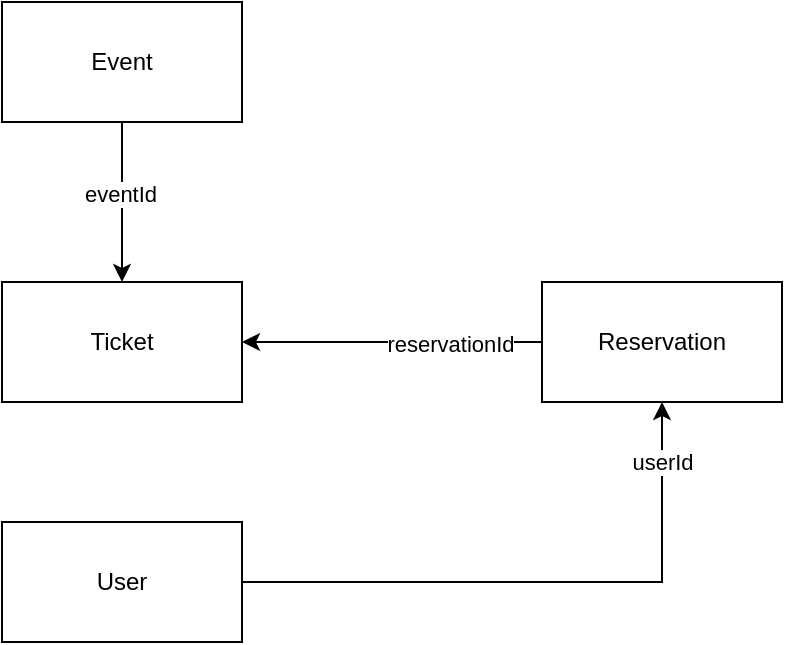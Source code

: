 <mxfile version="16.5.1" type="device" pages="3"><diagram id="FC-KLdRUWkXhQdNNcigP" name="ERD"><mxGraphModel dx="946" dy="598" grid="1" gridSize="10" guides="1" tooltips="1" connect="1" arrows="1" fold="1" page="1" pageScale="1" pageWidth="850" pageHeight="1100" math="0" shadow="0"><root><mxCell id="0"/><mxCell id="1" parent="0"/><mxCell id="YNX5DdMX9U_4o2D10RZs-18" value="userId" style="edgeStyle=orthogonalEdgeStyle;rounded=0;orthogonalLoop=1;jettySize=auto;html=1;" parent="1" source="YNX5DdMX9U_4o2D10RZs-1" target="YNX5DdMX9U_4o2D10RZs-3" edge="1"><mxGeometry x="0.8" relative="1" as="geometry"><mxPoint as="offset"/></mxGeometry></mxCell><mxCell id="YNX5DdMX9U_4o2D10RZs-1" value="User" style="rounded=0;whiteSpace=wrap;html=1;" parent="1" vertex="1"><mxGeometry x="260" y="460" width="120" height="60" as="geometry"/></mxCell><mxCell id="YNX5DdMX9U_4o2D10RZs-16" style="edgeStyle=orthogonalEdgeStyle;rounded=0;orthogonalLoop=1;jettySize=auto;html=1;" parent="1" source="YNX5DdMX9U_4o2D10RZs-3" target="YNX5DdMX9U_4o2D10RZs-5" edge="1"><mxGeometry relative="1" as="geometry"/></mxCell><mxCell id="YNX5DdMX9U_4o2D10RZs-17" value="reservationId" style="edgeLabel;html=1;align=center;verticalAlign=middle;resizable=0;points=[];" parent="YNX5DdMX9U_4o2D10RZs-16" vertex="1" connectable="0"><mxGeometry x="-0.389" y="1" relative="1" as="geometry"><mxPoint as="offset"/></mxGeometry></mxCell><mxCell id="YNX5DdMX9U_4o2D10RZs-3" value="Reservation" style="rounded=0;whiteSpace=wrap;html=1;" parent="1" vertex="1"><mxGeometry x="530" y="340" width="120" height="60" as="geometry"/></mxCell><mxCell id="YNX5DdMX9U_4o2D10RZs-13" style="edgeStyle=orthogonalEdgeStyle;rounded=0;orthogonalLoop=1;jettySize=auto;html=1;" parent="1" source="YNX5DdMX9U_4o2D10RZs-4" target="YNX5DdMX9U_4o2D10RZs-5" edge="1"><mxGeometry relative="1" as="geometry"><Array as="points"><mxPoint x="320" y="300"/><mxPoint x="320" y="300"/></Array></mxGeometry></mxCell><mxCell id="YNX5DdMX9U_4o2D10RZs-14" value="eventId" style="edgeLabel;html=1;align=center;verticalAlign=middle;resizable=0;points=[];" parent="YNX5DdMX9U_4o2D10RZs-13" vertex="1" connectable="0"><mxGeometry x="-0.115" y="-1" relative="1" as="geometry"><mxPoint as="offset"/></mxGeometry></mxCell><mxCell id="YNX5DdMX9U_4o2D10RZs-4" value="Event" style="rounded=0;whiteSpace=wrap;html=1;" parent="1" vertex="1"><mxGeometry x="260" y="200" width="120" height="60" as="geometry"/></mxCell><mxCell id="YNX5DdMX9U_4o2D10RZs-5" value="Ticket" style="rounded=0;whiteSpace=wrap;html=1;" parent="1" vertex="1"><mxGeometry x="260" y="340" width="120" height="60" as="geometry"/></mxCell></root></mxGraphModel></diagram><diagram id="nGmM663fhafb_E1OOct_" name="Adding a new event"><mxGraphModel dx="946" dy="598" grid="1" gridSize="10" guides="1" tooltips="1" connect="1" arrows="1" fold="1" page="1" pageScale="1" pageWidth="850" pageHeight="1100" math="0" shadow="0"><root><mxCell id="nRp4nOWrfD362Xydnikr-0"/><mxCell id="nRp4nOWrfD362Xydnikr-1" parent="nRp4nOWrfD362Xydnikr-0"/><mxCell id="nRp4nOWrfD362Xydnikr-2" value="" style="verticalLabelPosition=bottom;verticalAlign=top;html=1;shadow=0;dashed=0;strokeWidth=1;shape=mxgraph.android.phone2;strokeColor=#c0c0c0;" parent="nRp4nOWrfD362Xydnikr-1" vertex="1"><mxGeometry x="40" y="40" width="210" height="390" as="geometry"/></mxCell><mxCell id="nRp4nOWrfD362Xydnikr-3" value="Add new event" style="rounded=0;whiteSpace=wrap;html=1;" parent="nRp4nOWrfD362Xydnikr-1" vertex="1"><mxGeometry x="95" y="90" width="100" height="30" as="geometry"/></mxCell><mxCell id="nRp4nOWrfD362Xydnikr-4" value="Name&lt;br&gt;" style="text;html=1;strokeColor=none;fillColor=none;align=center;verticalAlign=middle;whiteSpace=wrap;rounded=0;" parent="nRp4nOWrfD362Xydnikr-1" vertex="1"><mxGeometry x="60" y="160" width="60" height="30" as="geometry"/></mxCell><mxCell id="nRp4nOWrfD362Xydnikr-5" value="Date" style="text;html=1;strokeColor=none;fillColor=none;align=center;verticalAlign=middle;whiteSpace=wrap;rounded=0;" parent="nRp4nOWrfD362Xydnikr-1" vertex="1"><mxGeometry x="60" y="200" width="60" height="30" as="geometry"/></mxCell><mxCell id="nRp4nOWrfD362Xydnikr-6" value="Venue" style="text;html=1;strokeColor=none;fillColor=none;align=center;verticalAlign=middle;whiteSpace=wrap;rounded=0;" parent="nRp4nOWrfD362Xydnikr-1" vertex="1"><mxGeometry x="60" y="240" width="60" height="30" as="geometry"/></mxCell><mxCell id="DO88hCf--tBN3DqcxBGB-0" value="Description" style="text;html=1;strokeColor=none;fillColor=none;align=center;verticalAlign=middle;whiteSpace=wrap;rounded=0;" parent="nRp4nOWrfD362Xydnikr-1" vertex="1"><mxGeometry x="60" y="280" width="60" height="30" as="geometry"/></mxCell><mxCell id="DO88hCf--tBN3DqcxBGB-1" value="" style="rounded=0;whiteSpace=wrap;html=1;" parent="nRp4nOWrfD362Xydnikr-1" vertex="1"><mxGeometry x="130" y="165" width="100" height="20" as="geometry"/></mxCell><mxCell id="DO88hCf--tBN3DqcxBGB-2" value="" style="rounded=0;whiteSpace=wrap;html=1;" parent="nRp4nOWrfD362Xydnikr-1" vertex="1"><mxGeometry x="130" y="205" width="100" height="20" as="geometry"/></mxCell><mxCell id="DO88hCf--tBN3DqcxBGB-3" value="" style="rounded=0;whiteSpace=wrap;html=1;" parent="nRp4nOWrfD362Xydnikr-1" vertex="1"><mxGeometry x="130" y="245" width="100" height="20" as="geometry"/></mxCell><mxCell id="DO88hCf--tBN3DqcxBGB-4" value="" style="rounded=0;whiteSpace=wrap;html=1;" parent="nRp4nOWrfD362Xydnikr-1" vertex="1"><mxGeometry x="130" y="285" width="100" height="20" as="geometry"/></mxCell><mxCell id="DO88hCf--tBN3DqcxBGB-5" value="Cancel" style="rounded=1;whiteSpace=wrap;html=1;" parent="nRp4nOWrfD362Xydnikr-1" vertex="1"><mxGeometry x="60" y="340" width="80" height="30" as="geometry"/></mxCell><mxCell id="DO88hCf--tBN3DqcxBGB-6" value="Next" style="rounded=1;whiteSpace=wrap;html=1;" parent="nRp4nOWrfD362Xydnikr-1" vertex="1"><mxGeometry x="150" y="340" width="80" height="30" as="geometry"/></mxCell><mxCell id="DO88hCf--tBN3DqcxBGB-7" value="" style="verticalLabelPosition=bottom;verticalAlign=top;html=1;shadow=0;dashed=0;strokeWidth=1;shape=mxgraph.android.phone2;strokeColor=#c0c0c0;" parent="nRp4nOWrfD362Xydnikr-1" vertex="1"><mxGeometry x="370" y="40" width="210" height="390" as="geometry"/></mxCell><mxCell id="DO88hCf--tBN3DqcxBGB-19" value="" style="shape=flexArrow;endArrow=classic;html=1;rounded=0;" parent="nRp4nOWrfD362Xydnikr-1" edge="1"><mxGeometry width="50" height="50" relative="1" as="geometry"><mxPoint x="260" y="240" as="sourcePoint"/><mxPoint x="350" y="240" as="targetPoint"/></mxGeometry></mxCell><mxCell id="LUlFfOwsXDapPR1d4Wnr-2" value="Add Image" style="rounded=1;fillColor=#0057D8;align=center;strokeColor=none;html=1;fontColor=#ffffff;fontSize=12;sketch=0;" vertex="1" parent="nRp4nOWrfD362Xydnikr-1"><mxGeometry x="467" y="240" width="86" height="33" as="geometry"/></mxCell><mxCell id="LUlFfOwsXDapPR1d4Wnr-3" value="" style="html=1;shadow=0;dashed=0;shape=mxgraph.atlassian.checkbox;fillColor=#008465;strokeColor=none;html=1;sketch=0;" vertex="1" parent="nRp4nOWrfD362Xydnikr-1"><mxGeometry x="413" y="249.5" width="14" height="14" as="geometry"/></mxCell><mxCell id="LUlFfOwsXDapPR1d4Wnr-4" value="Cancel" style="rounded=1;whiteSpace=wrap;html=1;" vertex="1" parent="nRp4nOWrfD362Xydnikr-1"><mxGeometry x="392" y="340" width="80" height="30" as="geometry"/></mxCell><mxCell id="LUlFfOwsXDapPR1d4Wnr-5" value="Submit" style="rounded=1;whiteSpace=wrap;html=1;" vertex="1" parent="nRp4nOWrfD362Xydnikr-1"><mxGeometry x="482" y="340" width="80" height="30" as="geometry"/></mxCell><mxCell id="LUlFfOwsXDapPR1d4Wnr-6" value="Quantity" style="text;html=1;strokeColor=none;fillColor=none;align=center;verticalAlign=middle;whiteSpace=wrap;rounded=0;" vertex="1" parent="nRp4nOWrfD362Xydnikr-1"><mxGeometry x="387" y="155" width="60" height="30" as="geometry"/></mxCell><mxCell id="LUlFfOwsXDapPR1d4Wnr-7" value="Ticket&lt;br&gt;Price" style="text;html=1;strokeColor=none;fillColor=none;align=center;verticalAlign=middle;whiteSpace=wrap;rounded=0;" vertex="1" parent="nRp4nOWrfD362Xydnikr-1"><mxGeometry x="387" y="195" width="60" height="30" as="geometry"/></mxCell><mxCell id="LUlFfOwsXDapPR1d4Wnr-8" value="" style="rounded=0;whiteSpace=wrap;html=1;" vertex="1" parent="nRp4nOWrfD362Xydnikr-1"><mxGeometry x="460" y="160" width="100" height="20" as="geometry"/></mxCell><mxCell id="LUlFfOwsXDapPR1d4Wnr-9" value="" style="rounded=0;whiteSpace=wrap;html=1;" vertex="1" parent="nRp4nOWrfD362Xydnikr-1"><mxGeometry x="460" y="200" width="100" height="20" as="geometry"/></mxCell><mxCell id="LUlFfOwsXDapPR1d4Wnr-10" value="Add new event" style="rounded=0;whiteSpace=wrap;html=1;" vertex="1" parent="nRp4nOWrfD362Xydnikr-1"><mxGeometry x="427" y="90" width="100" height="30" as="geometry"/></mxCell></root></mxGraphModel></diagram><diagram id="e2MBPY_I4Xb75KSdgt31" name="Create new reservation"><mxGraphModel dx="860" dy="544" grid="1" gridSize="10" guides="1" tooltips="1" connect="1" arrows="1" fold="1" page="1" pageScale="1" pageWidth="850" pageHeight="1100" math="0" shadow="0"><root><mxCell id="zpVHHuPN5Zk_tqoGl3JF-0"/><mxCell id="zpVHHuPN5Zk_tqoGl3JF-1" parent="zpVHHuPN5Zk_tqoGl3JF-0"/><mxCell id="Y0wpsI0siHFNbMgzpOux-0" value="" style="verticalLabelPosition=bottom;verticalAlign=top;html=1;shadow=0;dashed=0;strokeWidth=1;shape=mxgraph.android.phone2;strokeColor=#c0c0c0;" parent="zpVHHuPN5Zk_tqoGl3JF-1" vertex="1"><mxGeometry x="70" y="20" width="210" height="390" as="geometry"/></mxCell><mxCell id="Y0wpsI0siHFNbMgzpOux-1" value="Reservation" style="rounded=0;whiteSpace=wrap;html=1;" parent="zpVHHuPN5Zk_tqoGl3JF-1" vertex="1"><mxGeometry x="125" y="70" width="100" height="30" as="geometry"/></mxCell><mxCell id="Y0wpsI0siHFNbMgzpOux-10" value="Cancel" style="rounded=1;whiteSpace=wrap;html=1;" parent="zpVHHuPN5Zk_tqoGl3JF-1" vertex="1"><mxGeometry x="90" y="320" width="80" height="30" as="geometry"/></mxCell><mxCell id="Y0wpsI0siHFNbMgzpOux-11" value="Next" style="rounded=1;whiteSpace=wrap;html=1;" parent="zpVHHuPN5Zk_tqoGl3JF-1" vertex="1"><mxGeometry x="180" y="320" width="80" height="30" as="geometry"/></mxCell><mxCell id="Y0wpsI0siHFNbMgzpOux-12" value="" style="shape=flexArrow;endArrow=classic;html=1;rounded=0;" parent="zpVHHuPN5Zk_tqoGl3JF-1" edge="1"><mxGeometry width="50" height="50" relative="1" as="geometry"><mxPoint x="290" y="220" as="sourcePoint"/><mxPoint x="380" y="220" as="targetPoint"/></mxGeometry></mxCell><mxCell id="Y0wpsI0siHFNbMgzpOux-13" value="&lt;blockquote style=&quot;margin: 0 0 0 40px ; border: none ; padding: 0px&quot;&gt;&lt;/blockquote&gt;&lt;font style=&quot;font-size: 12px&quot;&gt;&lt;span&gt;Event Name: Coachella&lt;/span&gt;&lt;br&gt;&lt;/font&gt;&lt;blockquote style=&quot;margin: 0px 0px 0px 40px ; border: none ; padding: 0px&quot;&gt;&lt;/blockquote&gt;&lt;font style=&quot;font-size: 12px&quot;&gt;&lt;span&gt;Date: 15-04-2022&lt;/span&gt;&lt;br&gt;&lt;/font&gt;&lt;blockquote style=&quot;margin: 0px 0px 0px 40px ; border: none ; padding: 0px&quot;&gt;&lt;/blockquote&gt;&lt;font style=&quot;font-size: 12px&quot;&gt;&lt;span&gt;Price range: 19.99$ to 39.99&lt;/span&gt;&lt;br&gt;Venue: Indio, California (U.S.)&lt;/font&gt;" style="rounded=1;whiteSpace=wrap;html=1;align=left;perimeterSpacing=0;labelPadding=2;movableLabel=1;fillColor=#D9D9D9;" parent="zpVHHuPN5Zk_tqoGl3JF-1" vertex="1"><mxGeometry x="90" y="120" width="170" height="70" as="geometry"/></mxCell><mxCell id="Y0wpsI0siHFNbMgzpOux-14" value="Event Name: Tomorrow Land&lt;br&gt;Date: 15-04-2022&lt;br&gt;Price range: 19.99$ to 39.99&lt;br&gt;Venue: Indio, California (U.S.)" style="rounded=1;whiteSpace=wrap;html=1;align=left;" parent="zpVHHuPN5Zk_tqoGl3JF-1" vertex="1"><mxGeometry x="90" y="200" width="170" height="70" as="geometry"/></mxCell><mxCell id="Y0wpsI0siHFNbMgzpOux-15" value="" style="verticalLabelPosition=bottom;verticalAlign=top;html=1;shadow=0;dashed=0;strokeWidth=1;shape=mxgraph.android.phone2;strokeColor=#c0c0c0;" parent="zpVHHuPN5Zk_tqoGl3JF-1" vertex="1"><mxGeometry x="400" y="20" width="210" height="390" as="geometry"/></mxCell><mxCell id="Y0wpsI0siHFNbMgzpOux-16" value="Reservation" style="rounded=0;whiteSpace=wrap;html=1;" parent="zpVHHuPN5Zk_tqoGl3JF-1" vertex="1"><mxGeometry x="455" y="70" width="100" height="30" as="geometry"/></mxCell><mxCell id="Y0wpsI0siHFNbMgzpOux-17" value="Cancel" style="rounded=1;whiteSpace=wrap;html=1;" parent="zpVHHuPN5Zk_tqoGl3JF-1" vertex="1"><mxGeometry x="420" y="320" width="80" height="30" as="geometry"/></mxCell><mxCell id="Y0wpsI0siHFNbMgzpOux-18" value="Next" style="rounded=1;whiteSpace=wrap;html=1;" parent="zpVHHuPN5Zk_tqoGl3JF-1" vertex="1"><mxGeometry x="510" y="320" width="80" height="30" as="geometry"/></mxCell><mxCell id="Y0wpsI0siHFNbMgzpOux-21" value="1" style="rounded=0;whiteSpace=wrap;html=1;fillColor=#dae8fc;strokeColor=#6c8ebf;" parent="zpVHHuPN5Zk_tqoGl3JF-1" vertex="1"><mxGeometry x="420" y="120" width="20" height="20" as="geometry"/></mxCell><mxCell id="Y0wpsI0siHFNbMgzpOux-22" value="2" style="rounded=0;whiteSpace=wrap;html=1;fillColor=#dae8fc;strokeColor=#6c8ebf;" parent="zpVHHuPN5Zk_tqoGl3JF-1" vertex="1"><mxGeometry x="450" y="120" width="20" height="20" as="geometry"/></mxCell><mxCell id="Y0wpsI0siHFNbMgzpOux-23" value="3" style="rounded=0;whiteSpace=wrap;html=1;fillColor=#dae8fc;strokeColor=#6c8ebf;" parent="zpVHHuPN5Zk_tqoGl3JF-1" vertex="1"><mxGeometry x="480" y="120" width="20" height="20" as="geometry"/></mxCell><mxCell id="Y0wpsI0siHFNbMgzpOux-24" value="4" style="rounded=0;whiteSpace=wrap;html=1;fillColor=#dae8fc;strokeColor=#6c8ebf;" parent="zpVHHuPN5Zk_tqoGl3JF-1" vertex="1"><mxGeometry x="510" y="120" width="20" height="20" as="geometry"/></mxCell><mxCell id="Y0wpsI0siHFNbMgzpOux-25" value="5" style="rounded=0;whiteSpace=wrap;html=1;fillColor=#dae8fc;strokeColor=#6c8ebf;" parent="zpVHHuPN5Zk_tqoGl3JF-1" vertex="1"><mxGeometry x="540" y="120" width="20" height="20" as="geometry"/></mxCell><mxCell id="Y0wpsI0siHFNbMgzpOux-26" value="6" style="rounded=0;whiteSpace=wrap;html=1;fillColor=#dae8fc;strokeColor=#6c8ebf;" parent="zpVHHuPN5Zk_tqoGl3JF-1" vertex="1"><mxGeometry x="570" y="120" width="20" height="20" as="geometry"/></mxCell><mxCell id="Y0wpsI0siHFNbMgzpOux-27" value="7" style="rounded=0;whiteSpace=wrap;html=1;fillColor=#dae8fc;strokeColor=#6c8ebf;" parent="zpVHHuPN5Zk_tqoGl3JF-1" vertex="1"><mxGeometry x="420" y="150" width="20" height="20" as="geometry"/></mxCell><mxCell id="Y0wpsI0siHFNbMgzpOux-28" value="8" style="rounded=0;whiteSpace=wrap;html=1;fillColor=#dae8fc;strokeColor=#6c8ebf;" parent="zpVHHuPN5Zk_tqoGl3JF-1" vertex="1"><mxGeometry x="450" y="150" width="20" height="20" as="geometry"/></mxCell><mxCell id="Y0wpsI0siHFNbMgzpOux-29" value="9" style="rounded=0;whiteSpace=wrap;html=1;fillColor=#dae8fc;strokeColor=#6c8ebf;" parent="zpVHHuPN5Zk_tqoGl3JF-1" vertex="1"><mxGeometry x="480" y="150" width="20" height="20" as="geometry"/></mxCell><mxCell id="Y0wpsI0siHFNbMgzpOux-30" value="10" style="rounded=0;whiteSpace=wrap;html=1;fillColor=#dae8fc;strokeColor=#6c8ebf;" parent="zpVHHuPN5Zk_tqoGl3JF-1" vertex="1"><mxGeometry x="510" y="150" width="20" height="20" as="geometry"/></mxCell><mxCell id="Y0wpsI0siHFNbMgzpOux-31" value="11" style="rounded=0;whiteSpace=wrap;html=1;fillColor=#dae8fc;strokeColor=#6c8ebf;" parent="zpVHHuPN5Zk_tqoGl3JF-1" vertex="1"><mxGeometry x="540" y="150" width="20" height="20" as="geometry"/></mxCell><mxCell id="Y0wpsI0siHFNbMgzpOux-32" value="12" style="rounded=0;whiteSpace=wrap;html=1;fillColor=#dae8fc;strokeColor=#6c8ebf;" parent="zpVHHuPN5Zk_tqoGl3JF-1" vertex="1"><mxGeometry x="570" y="150" width="20" height="20" as="geometry"/></mxCell><mxCell id="Y0wpsI0siHFNbMgzpOux-108" value="" style="shape=flexArrow;endArrow=classic;html=1;rounded=0;" parent="zpVHHuPN5Zk_tqoGl3JF-1" edge="1"><mxGeometry width="50" height="50" relative="1" as="geometry"><mxPoint x="504.52" y="430" as="sourcePoint"/><mxPoint x="504.52" y="500" as="targetPoint"/></mxGeometry></mxCell><mxCell id="Y0wpsI0siHFNbMgzpOux-109" value="" style="verticalLabelPosition=bottom;verticalAlign=top;html=1;shadow=0;dashed=0;strokeWidth=1;shape=mxgraph.android.phone2;strokeColor=#c0c0c0;" parent="zpVHHuPN5Zk_tqoGl3JF-1" vertex="1"><mxGeometry x="400" y="520" width="210" height="390" as="geometry"/></mxCell><mxCell id="Y0wpsI0siHFNbMgzpOux-110" value="Reservation" style="rounded=0;whiteSpace=wrap;html=1;" parent="zpVHHuPN5Zk_tqoGl3JF-1" vertex="1"><mxGeometry x="455" y="570" width="100" height="30" as="geometry"/></mxCell><mxCell id="2dUwLNoX416QU-aldYkx-0" value="13" style="rounded=0;whiteSpace=wrap;html=1;fillColor=#dae8fc;strokeColor=#6c8ebf;" vertex="1" parent="zpVHHuPN5Zk_tqoGl3JF-1"><mxGeometry x="420" y="180" width="20" height="20" as="geometry"/></mxCell><mxCell id="2dUwLNoX416QU-aldYkx-1" value="14" style="rounded=0;whiteSpace=wrap;html=1;fillColor=#dae8fc;strokeColor=#6c8ebf;" vertex="1" parent="zpVHHuPN5Zk_tqoGl3JF-1"><mxGeometry x="450" y="180" width="20" height="20" as="geometry"/></mxCell><mxCell id="2dUwLNoX416QU-aldYkx-2" value="15" style="rounded=0;whiteSpace=wrap;html=1;fillColor=#dae8fc;strokeColor=#6c8ebf;" vertex="1" parent="zpVHHuPN5Zk_tqoGl3JF-1"><mxGeometry x="480" y="180" width="20" height="20" as="geometry"/></mxCell><mxCell id="2dUwLNoX416QU-aldYkx-3" value="16" style="rounded=0;whiteSpace=wrap;html=1;fillColor=#dae8fc;strokeColor=#6c8ebf;" vertex="1" parent="zpVHHuPN5Zk_tqoGl3JF-1"><mxGeometry x="510" y="180" width="20" height="20" as="geometry"/></mxCell><mxCell id="2dUwLNoX416QU-aldYkx-4" value="17" style="rounded=0;whiteSpace=wrap;html=1;fillColor=#dae8fc;strokeColor=#6c8ebf;" vertex="1" parent="zpVHHuPN5Zk_tqoGl3JF-1"><mxGeometry x="540" y="180" width="20" height="20" as="geometry"/></mxCell><mxCell id="2dUwLNoX416QU-aldYkx-5" value="18" style="rounded=0;whiteSpace=wrap;html=1;fillColor=#dae8fc;strokeColor=#6c8ebf;" vertex="1" parent="zpVHHuPN5Zk_tqoGl3JF-1"><mxGeometry x="570" y="180" width="20" height="20" as="geometry"/></mxCell><mxCell id="2dUwLNoX416QU-aldYkx-6" value="19" style="rounded=0;whiteSpace=wrap;html=1;fillColor=#dae8fc;strokeColor=#6c8ebf;" vertex="1" parent="zpVHHuPN5Zk_tqoGl3JF-1"><mxGeometry x="420" y="210" width="20" height="20" as="geometry"/></mxCell><mxCell id="2dUwLNoX416QU-aldYkx-7" value="20" style="rounded=0;whiteSpace=wrap;html=1;fillColor=#dae8fc;strokeColor=#6c8ebf;" vertex="1" parent="zpVHHuPN5Zk_tqoGl3JF-1"><mxGeometry x="450" y="210" width="20" height="20" as="geometry"/></mxCell><mxCell id="2dUwLNoX416QU-aldYkx-8" value="21" style="rounded=0;whiteSpace=wrap;html=1;fillColor=#dae8fc;strokeColor=#6c8ebf;" vertex="1" parent="zpVHHuPN5Zk_tqoGl3JF-1"><mxGeometry x="480" y="210" width="20" height="20" as="geometry"/></mxCell><mxCell id="2dUwLNoX416QU-aldYkx-9" value="22" style="rounded=0;whiteSpace=wrap;html=1;fillColor=#dae8fc;strokeColor=#6c8ebf;" vertex="1" parent="zpVHHuPN5Zk_tqoGl3JF-1"><mxGeometry x="510" y="210" width="20" height="20" as="geometry"/></mxCell><mxCell id="2dUwLNoX416QU-aldYkx-10" value="23" style="rounded=0;whiteSpace=wrap;html=1;fillColor=#dae8fc;strokeColor=#6c8ebf;" vertex="1" parent="zpVHHuPN5Zk_tqoGl3JF-1"><mxGeometry x="540" y="210" width="20" height="20" as="geometry"/></mxCell><mxCell id="2dUwLNoX416QU-aldYkx-11" value="24" style="rounded=0;whiteSpace=wrap;html=1;fillColor=#dae8fc;strokeColor=#6c8ebf;" vertex="1" parent="zpVHHuPN5Zk_tqoGl3JF-1"><mxGeometry x="570" y="210" width="20" height="20" as="geometry"/></mxCell><mxCell id="2dUwLNoX416QU-aldYkx-12" value="25" style="rounded=0;whiteSpace=wrap;html=1;fillColor=#dae8fc;strokeColor=#6c8ebf;" vertex="1" parent="zpVHHuPN5Zk_tqoGl3JF-1"><mxGeometry x="420" y="240" width="20" height="20" as="geometry"/></mxCell><mxCell id="2dUwLNoX416QU-aldYkx-13" value="26" style="rounded=0;whiteSpace=wrap;html=1;fillColor=#dae8fc;strokeColor=#6c8ebf;" vertex="1" parent="zpVHHuPN5Zk_tqoGl3JF-1"><mxGeometry x="450" y="240" width="20" height="20" as="geometry"/></mxCell><mxCell id="2dUwLNoX416QU-aldYkx-14" value="27" style="rounded=0;whiteSpace=wrap;html=1;fillColor=#dae8fc;strokeColor=#6c8ebf;" vertex="1" parent="zpVHHuPN5Zk_tqoGl3JF-1"><mxGeometry x="480" y="240" width="20" height="20" as="geometry"/></mxCell><mxCell id="2dUwLNoX416QU-aldYkx-15" value="28" style="rounded=0;whiteSpace=wrap;html=1;fillColor=#dae8fc;strokeColor=#6c8ebf;" vertex="1" parent="zpVHHuPN5Zk_tqoGl3JF-1"><mxGeometry x="510" y="240" width="20" height="20" as="geometry"/></mxCell><mxCell id="2dUwLNoX416QU-aldYkx-16" value="29" style="rounded=0;whiteSpace=wrap;html=1;fillColor=#dae8fc;strokeColor=#6c8ebf;" vertex="1" parent="zpVHHuPN5Zk_tqoGl3JF-1"><mxGeometry x="540" y="240" width="20" height="20" as="geometry"/></mxCell><mxCell id="2dUwLNoX416QU-aldYkx-17" value="30" style="rounded=0;whiteSpace=wrap;html=1;fillColor=#dae8fc;strokeColor=#6c8ebf;" vertex="1" parent="zpVHHuPN5Zk_tqoGl3JF-1"><mxGeometry x="570" y="240" width="20" height="20" as="geometry"/></mxCell><mxCell id="2dUwLNoX416QU-aldYkx-18" value="31" style="rounded=0;whiteSpace=wrap;html=1;fillColor=#dae8fc;strokeColor=#6c8ebf;" vertex="1" parent="zpVHHuPN5Zk_tqoGl3JF-1"><mxGeometry x="420" y="270" width="20" height="20" as="geometry"/></mxCell><mxCell id="2dUwLNoX416QU-aldYkx-19" value="32" style="rounded=0;whiteSpace=wrap;html=1;fillColor=#dae8fc;strokeColor=#6c8ebf;" vertex="1" parent="zpVHHuPN5Zk_tqoGl3JF-1"><mxGeometry x="450" y="270" width="20" height="20" as="geometry"/></mxCell><mxCell id="2dUwLNoX416QU-aldYkx-20" value="33" style="rounded=0;whiteSpace=wrap;html=1;fillColor=#dae8fc;strokeColor=#6c8ebf;" vertex="1" parent="zpVHHuPN5Zk_tqoGl3JF-1"><mxGeometry x="480" y="270" width="20" height="20" as="geometry"/></mxCell><mxCell id="2dUwLNoX416QU-aldYkx-21" value="34" style="rounded=0;whiteSpace=wrap;html=1;fillColor=#dae8fc;strokeColor=#6c8ebf;" vertex="1" parent="zpVHHuPN5Zk_tqoGl3JF-1"><mxGeometry x="510" y="270" width="20" height="20" as="geometry"/></mxCell><mxCell id="2dUwLNoX416QU-aldYkx-22" value="35" style="rounded=0;whiteSpace=wrap;html=1;fillColor=#dae8fc;strokeColor=#6c8ebf;" vertex="1" parent="zpVHHuPN5Zk_tqoGl3JF-1"><mxGeometry x="540" y="270" width="20" height="20" as="geometry"/></mxCell><mxCell id="2dUwLNoX416QU-aldYkx-23" value="36" style="rounded=0;whiteSpace=wrap;html=1;fillColor=#dae8fc;strokeColor=#6c8ebf;" vertex="1" parent="zpVHHuPN5Zk_tqoGl3JF-1"><mxGeometry x="570" y="270" width="20" height="20" as="geometry"/></mxCell><mxCell id="_UR0YMSzzU1Rilg41Vvi-2" value="Cancel" style="rounded=1;whiteSpace=wrap;html=1;" vertex="1" parent="zpVHHuPN5Zk_tqoGl3JF-1"><mxGeometry x="422.5" y="825" width="80" height="30" as="geometry"/></mxCell><mxCell id="_UR0YMSzzU1Rilg41Vvi-3" value="Pay" style="rounded=1;whiteSpace=wrap;html=1;" vertex="1" parent="zpVHHuPN5Zk_tqoGl3JF-1"><mxGeometry x="512.5" y="825" width="80" height="30" as="geometry"/></mxCell><mxCell id="_UR0YMSzzU1Rilg41Vvi-4" value="Total" style="text;html=1;strokeColor=none;fillColor=none;align=center;verticalAlign=middle;whiteSpace=wrap;rounded=0;" vertex="1" parent="zpVHHuPN5Zk_tqoGl3JF-1"><mxGeometry x="417.5" y="640" width="60" height="30" as="geometry"/></mxCell><mxCell id="_UR0YMSzzU1Rilg41Vvi-8" value="$$$" style="text;html=1;strokeColor=none;fillColor=none;align=center;verticalAlign=middle;whiteSpace=wrap;rounded=0;" vertex="1" parent="zpVHHuPN5Zk_tqoGl3JF-1"><mxGeometry x="510" y="640" width="60" height="30" as="geometry"/></mxCell><mxCell id="_UR0YMSzzU1Rilg41Vvi-9" value="Tickets" style="text;html=1;strokeColor=none;fillColor=none;align=center;verticalAlign=middle;whiteSpace=wrap;rounded=0;" vertex="1" parent="zpVHHuPN5Zk_tqoGl3JF-1"><mxGeometry x="420" y="680" width="60" height="30" as="geometry"/></mxCell><mxCell id="_UR0YMSzzU1Rilg41Vvi-10" value="(1,2,3)" style="text;html=1;strokeColor=none;fillColor=none;align=center;verticalAlign=middle;whiteSpace=wrap;rounded=0;" vertex="1" parent="zpVHHuPN5Zk_tqoGl3JF-1"><mxGeometry x="510" y="680" width="60" height="30" as="geometry"/></mxCell></root></mxGraphModel></diagram></mxfile>